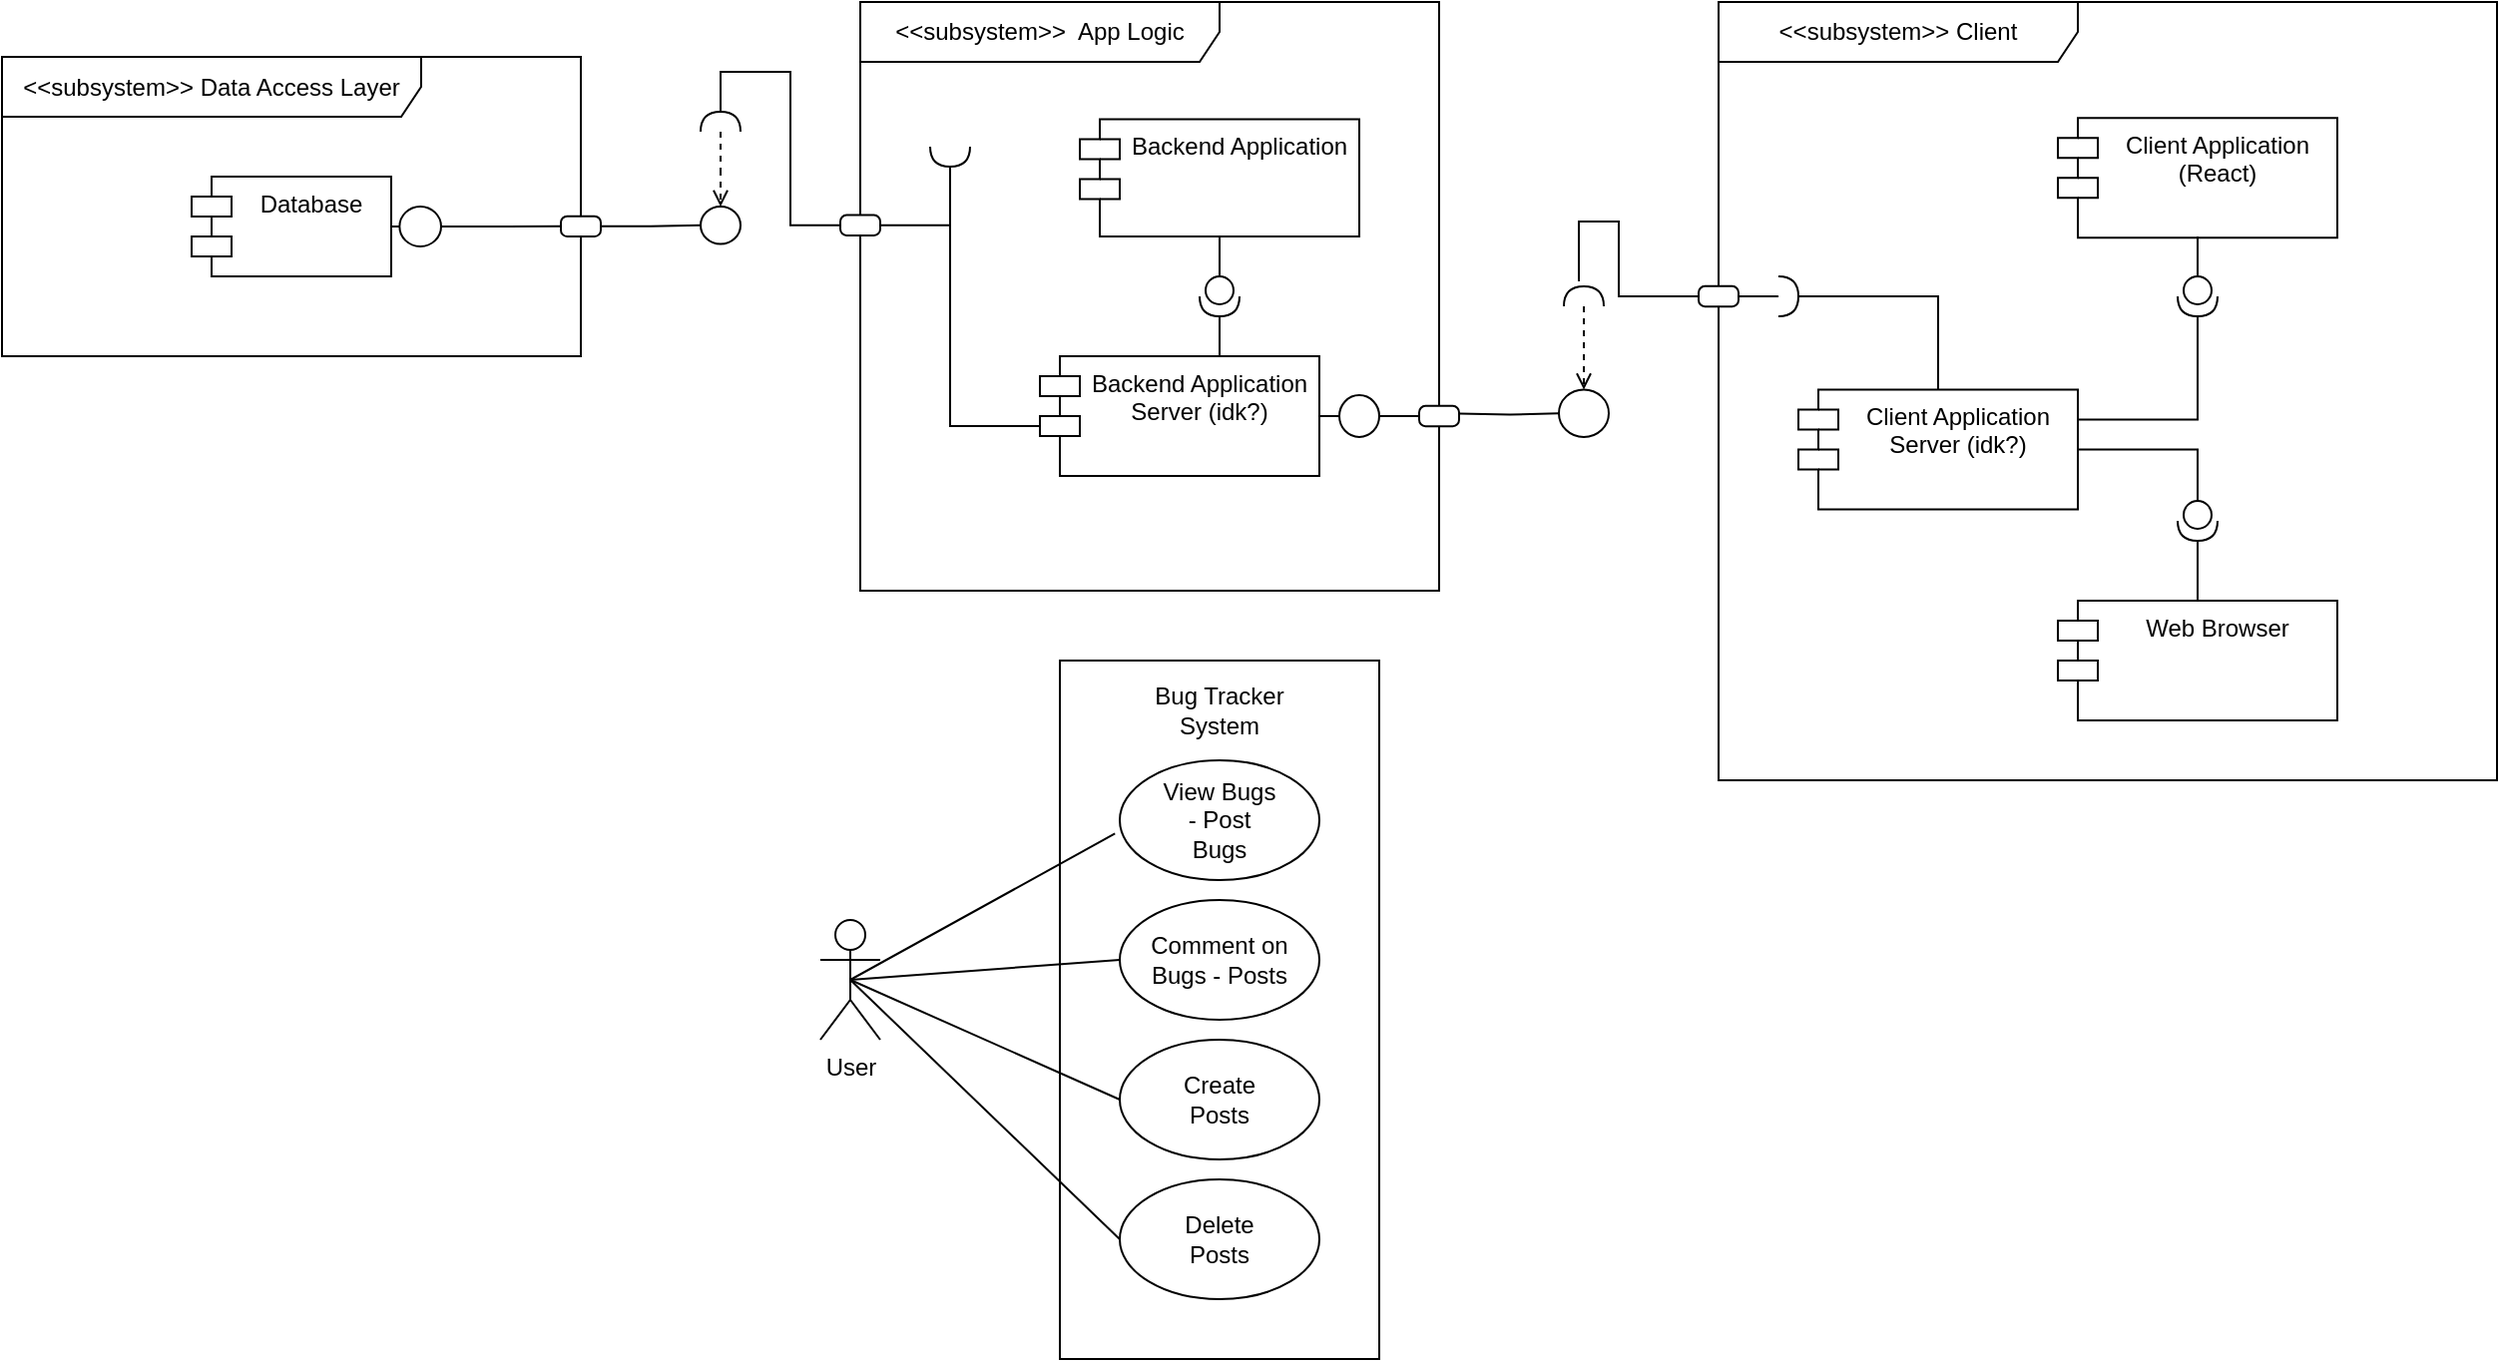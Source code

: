 <mxfile version="20.8.16" type="device"><diagram name="Page-1" id="Sip1bfrAfyh-3h9F-ML-"><mxGraphModel dx="1593" dy="929" grid="1" gridSize="10" guides="1" tooltips="1" connect="1" arrows="1" fold="1" page="1" pageScale="1" pageWidth="850" pageHeight="1100" math="0" shadow="0"><root><mxCell id="0"/><mxCell id="1" parent="0"/><mxCell id="_P7fDKfrUohSCWEo29nH-3" value="&amp;lt;&amp;lt;subsystem&amp;gt;&amp;gt; Data Access Layer" style="shape=umlFrame;whiteSpace=wrap;html=1;pointerEvents=0;width=210;height=30;" parent="1" vertex="1"><mxGeometry x="40" y="157.5" width="290" height="150" as="geometry"/></mxCell><mxCell id="_P7fDKfrUohSCWEo29nH-4" value="Database&#10;" style="shape=module;align=left;spacingLeft=20;align=center;verticalAlign=top;" parent="1" vertex="1"><mxGeometry x="135" y="217.5" width="100" height="50" as="geometry"/></mxCell><mxCell id="_P7fDKfrUohSCWEo29nH-5" value="&amp;lt;&amp;lt;subsystem&amp;gt;&amp;gt; Client" style="shape=umlFrame;whiteSpace=wrap;html=1;pointerEvents=0;width=180;height=30;" parent="1" vertex="1"><mxGeometry x="900" y="130" width="390" height="390" as="geometry"/></mxCell><mxCell id="_P7fDKfrUohSCWEo29nH-6" value="Backend Application&#10;" style="shape=module;align=left;spacingLeft=20;align=center;verticalAlign=top;" parent="1" vertex="1"><mxGeometry x="580" y="188.74" width="140" height="58.76" as="geometry"/></mxCell><mxCell id="_P7fDKfrUohSCWEo29nH-31" style="edgeStyle=orthogonalEdgeStyle;rounded=0;jumpSize=3;orthogonalLoop=1;jettySize=auto;html=1;exitX=0;exitY=0;exitDx=0;exitDy=35;exitPerimeter=0;endArrow=none;endFill=0;entryX=1;entryY=0.5;entryDx=0;entryDy=0;entryPerimeter=0;" parent="1" source="_P7fDKfrUohSCWEo29nH-9" target="_P7fDKfrUohSCWEo29nH-29" edge="1"><mxGeometry relative="1" as="geometry"/></mxCell><mxCell id="_P7fDKfrUohSCWEo29nH-37" value="" style="edgeStyle=orthogonalEdgeStyle;rounded=0;jumpSize=3;orthogonalLoop=1;jettySize=auto;html=1;endArrow=none;endFill=0;" parent="1" source="_P7fDKfrUohSCWEo29nH-9" target="_P7fDKfrUohSCWEo29nH-36" edge="1"><mxGeometry relative="1" as="geometry"/></mxCell><mxCell id="_P7fDKfrUohSCWEo29nH-9" value="Backend Application&#10;Server (idk?)" style="shape=module;align=left;spacingLeft=20;align=center;verticalAlign=top;" parent="1" vertex="1"><mxGeometry x="560" y="307.5" width="140" height="60" as="geometry"/></mxCell><mxCell id="_P7fDKfrUohSCWEo29nH-10" value="&amp;lt;&amp;lt;subsystem&amp;gt;&amp;gt;&amp;nbsp; App Logic&lt;br&gt;" style="shape=umlFrame;whiteSpace=wrap;html=1;pointerEvents=0;width=180;height=30;" parent="1" vertex="1"><mxGeometry x="470" y="130" width="290" height="295" as="geometry"/></mxCell><mxCell id="_P7fDKfrUohSCWEo29nH-11" value="Client Application&#10;(React)" style="shape=module;align=left;spacingLeft=20;align=center;verticalAlign=top;" parent="1" vertex="1"><mxGeometry x="1070" y="188.12" width="140" height="60" as="geometry"/></mxCell><mxCell id="_P7fDKfrUohSCWEo29nH-61" value="" style="edgeStyle=orthogonalEdgeStyle;rounded=0;jumpSize=2;orthogonalLoop=1;jettySize=auto;html=1;endArrow=none;endFill=0;startSize=6;entryX=0;entryY=0.5;entryDx=0;entryDy=0;entryPerimeter=0;" parent="1" source="_P7fDKfrUohSCWEo29nH-12" target="_P7fDKfrUohSCWEo29nH-57" edge="1"><mxGeometry relative="1" as="geometry"/></mxCell><mxCell id="_P7fDKfrUohSCWEo29nH-12" value="Client Application&#10;Server (idk?)" style="shape=module;align=left;spacingLeft=20;align=center;verticalAlign=top;gradientColor=none;" parent="1" vertex="1"><mxGeometry x="940" y="324.21" width="140" height="60" as="geometry"/></mxCell><mxCell id="_P7fDKfrUohSCWEo29nH-13" value="Web Browser" style="shape=module;align=left;spacingLeft=20;align=center;verticalAlign=top;" parent="1" vertex="1"><mxGeometry x="1070" y="430" width="140" height="60" as="geometry"/></mxCell><mxCell id="_P7fDKfrUohSCWEo29nH-18" value="" style="edgeStyle=orthogonalEdgeStyle;rounded=0;orthogonalLoop=1;jettySize=auto;html=1;endArrow=none;endFill=0;" parent="1" source="_P7fDKfrUohSCWEo29nH-14" target="_P7fDKfrUohSCWEo29nH-17" edge="1"><mxGeometry relative="1" as="geometry"/></mxCell><mxCell id="_P7fDKfrUohSCWEo29nH-14" value="" style="shape=umlBoundary;whiteSpace=wrap;html=1;" parent="1" vertex="1"><mxGeometry x="235" y="232.5" width="25" height="20" as="geometry"/></mxCell><mxCell id="_P7fDKfrUohSCWEo29nH-21" value="" style="edgeStyle=orthogonalEdgeStyle;rounded=0;orthogonalLoop=1;jettySize=auto;html=1;endArrow=none;endFill=0;" parent="1" source="_P7fDKfrUohSCWEo29nH-17" target="_P7fDKfrUohSCWEo29nH-20" edge="1"><mxGeometry relative="1" as="geometry"/></mxCell><mxCell id="_P7fDKfrUohSCWEo29nH-17" value="" style="rounded=1;whiteSpace=wrap;html=1;arcSize=31;" parent="1" vertex="1"><mxGeometry x="320" y="237.34" width="20" height="10.16" as="geometry"/></mxCell><mxCell id="_P7fDKfrUohSCWEo29nH-20" value="" style="ellipse;whiteSpace=wrap;html=1;rounded=1;arcSize=31;" parent="1" vertex="1"><mxGeometry x="390" y="232.49" width="20" height="18.75" as="geometry"/></mxCell><mxCell id="_P7fDKfrUohSCWEo29nH-26" value="" style="edgeStyle=orthogonalEdgeStyle;rounded=0;orthogonalLoop=1;jettySize=auto;html=1;endArrow=open;endFill=0;dashed=1;jumpSize=3;" parent="1" source="_P7fDKfrUohSCWEo29nH-22" target="_P7fDKfrUohSCWEo29nH-20" edge="1"><mxGeometry relative="1" as="geometry"/></mxCell><mxCell id="_P7fDKfrUohSCWEo29nH-27" style="edgeStyle=orthogonalEdgeStyle;rounded=0;orthogonalLoop=1;jettySize=auto;html=1;entryX=0;entryY=0.5;entryDx=0;entryDy=0;endArrow=none;endFill=0;exitX=1;exitY=0.5;exitDx=0;exitDy=0;exitPerimeter=0;" parent="1" source="_P7fDKfrUohSCWEo29nH-22" target="_P7fDKfrUohSCWEo29nH-23" edge="1"><mxGeometry relative="1" as="geometry"/></mxCell><mxCell id="_P7fDKfrUohSCWEo29nH-22" value="" style="shape=requiredInterface;html=1;verticalLabelPosition=bottom;sketch=0;rotation=-90;" parent="1" vertex="1"><mxGeometry x="395" y="180" width="10" height="20" as="geometry"/></mxCell><mxCell id="_P7fDKfrUohSCWEo29nH-30" value="" style="edgeStyle=orthogonalEdgeStyle;rounded=0;jumpSize=3;orthogonalLoop=1;jettySize=auto;html=1;endArrow=none;endFill=0;entryX=1;entryY=0.5;entryDx=0;entryDy=0;entryPerimeter=0;" parent="1" source="_P7fDKfrUohSCWEo29nH-23" target="_P7fDKfrUohSCWEo29nH-29" edge="1"><mxGeometry relative="1" as="geometry"><Array as="points"/></mxGeometry></mxCell><mxCell id="_P7fDKfrUohSCWEo29nH-23" value="" style="rounded=1;whiteSpace=wrap;html=1;arcSize=31;" parent="1" vertex="1"><mxGeometry x="460" y="236.79" width="20" height="10.16" as="geometry"/></mxCell><mxCell id="_P7fDKfrUohSCWEo29nH-29" value="" style="shape=requiredInterface;html=1;verticalLabelPosition=bottom;sketch=0;rotation=90;" parent="1" vertex="1"><mxGeometry x="510" y="197.5" width="10" height="20" as="geometry"/></mxCell><mxCell id="_P7fDKfrUohSCWEo29nH-39" value="" style="edgeStyle=orthogonalEdgeStyle;rounded=0;jumpSize=3;orthogonalLoop=1;jettySize=auto;html=1;endArrow=none;endFill=0;" parent="1" source="_P7fDKfrUohSCWEo29nH-33" target="_P7fDKfrUohSCWEo29nH-6" edge="1"><mxGeometry relative="1" as="geometry"/></mxCell><mxCell id="_P7fDKfrUohSCWEo29nH-40" value="" style="edgeStyle=orthogonalEdgeStyle;rounded=0;jumpSize=3;orthogonalLoop=1;jettySize=auto;html=1;endArrow=none;endFill=0;" parent="1" source="_P7fDKfrUohSCWEo29nH-33" target="_P7fDKfrUohSCWEo29nH-9" edge="1"><mxGeometry relative="1" as="geometry"/></mxCell><mxCell id="_P7fDKfrUohSCWEo29nH-33" value="" style="shape=providedRequiredInterface;html=1;verticalLabelPosition=bottom;sketch=0;rotation=90;" parent="1" vertex="1"><mxGeometry x="640" y="267.5" width="20" height="20" as="geometry"/></mxCell><mxCell id="_P7fDKfrUohSCWEo29nH-42" value="" style="edgeStyle=orthogonalEdgeStyle;rounded=0;jumpSize=3;orthogonalLoop=1;jettySize=auto;html=1;endArrow=none;endFill=0;" parent="1" source="_P7fDKfrUohSCWEo29nH-36" edge="1"><mxGeometry relative="1" as="geometry"><mxPoint x="750" y="336.25" as="targetPoint"/></mxGeometry></mxCell><mxCell id="_P7fDKfrUohSCWEo29nH-36" value="" style="ellipse;whiteSpace=wrap;html=1;verticalAlign=top;spacingLeft=20;" parent="1" vertex="1"><mxGeometry x="710" y="327.03" width="20" height="20.93" as="geometry"/></mxCell><mxCell id="_P7fDKfrUohSCWEo29nH-46" value="" style="edgeStyle=orthogonalEdgeStyle;rounded=0;jumpSize=3;orthogonalLoop=1;jettySize=auto;html=1;endArrow=none;endFill=0;" parent="1" target="_P7fDKfrUohSCWEo29nH-45" edge="1"><mxGeometry relative="1" as="geometry"><mxPoint x="770" y="336.25" as="sourcePoint"/></mxGeometry></mxCell><mxCell id="_P7fDKfrUohSCWEo29nH-45" value="" style="ellipse;whiteSpace=wrap;html=1;verticalAlign=top;rounded=1;spacingLeft=20;" parent="1" vertex="1"><mxGeometry x="820" y="324.21" width="25" height="23.75" as="geometry"/></mxCell><mxCell id="_P7fDKfrUohSCWEo29nH-48" value="" style="edgeStyle=orthogonalEdgeStyle;rounded=0;jumpSize=2;orthogonalLoop=1;jettySize=auto;html=1;endArrow=open;endFill=0;dashed=1;startSize=6;" parent="1" source="_P7fDKfrUohSCWEo29nH-47" target="_P7fDKfrUohSCWEo29nH-45" edge="1"><mxGeometry relative="1" as="geometry"/></mxCell><mxCell id="_P7fDKfrUohSCWEo29nH-47" value="" style="shape=requiredInterface;html=1;verticalLabelPosition=bottom;sketch=0;rotation=-90;" parent="1" vertex="1"><mxGeometry x="827.5" y="267.5" width="10" height="20" as="geometry"/></mxCell><mxCell id="_P7fDKfrUohSCWEo29nH-49" value="" style="rounded=1;whiteSpace=wrap;html=1;arcSize=31;" parent="1" vertex="1"><mxGeometry x="750" y="332.42" width="20" height="10.16" as="geometry"/></mxCell><mxCell id="_P7fDKfrUohSCWEo29nH-51" value="" style="edgeStyle=orthogonalEdgeStyle;rounded=0;jumpSize=2;orthogonalLoop=1;jettySize=auto;html=1;endArrow=none;endFill=0;startSize=6;" parent="1" source="_P7fDKfrUohSCWEo29nH-50" edge="1"><mxGeometry relative="1" as="geometry"><mxPoint x="830" y="270" as="targetPoint"/><Array as="points"><mxPoint x="850" y="278"/><mxPoint x="850" y="240"/></Array></mxGeometry></mxCell><mxCell id="_P7fDKfrUohSCWEo29nH-50" value="" style="rounded=1;whiteSpace=wrap;html=1;arcSize=31;" parent="1" vertex="1"><mxGeometry x="890" y="272.42" width="20" height="10.16" as="geometry"/></mxCell><mxCell id="_P7fDKfrUohSCWEo29nH-54" value="" style="edgeStyle=orthogonalEdgeStyle;rounded=0;jumpSize=2;orthogonalLoop=1;jettySize=auto;html=1;endArrow=none;endFill=0;startSize=6;" parent="1" source="_P7fDKfrUohSCWEo29nH-53" target="_P7fDKfrUohSCWEo29nH-50" edge="1"><mxGeometry relative="1" as="geometry"><Array as="points"><mxPoint x="935" y="280"/></Array></mxGeometry></mxCell><mxCell id="_P7fDKfrUohSCWEo29nH-55" value="" style="edgeStyle=orthogonalEdgeStyle;rounded=0;jumpSize=2;orthogonalLoop=1;jettySize=auto;html=1;endArrow=none;endFill=0;startSize=6;" parent="1" source="_P7fDKfrUohSCWEo29nH-53" target="_P7fDKfrUohSCWEo29nH-12" edge="1"><mxGeometry relative="1" as="geometry"><Array as="points"><mxPoint x="1010" y="278"/><mxPoint x="1010" y="278"/></Array></mxGeometry></mxCell><mxCell id="_P7fDKfrUohSCWEo29nH-53" value="" style="shape=requiredInterface;html=1;verticalLabelPosition=bottom;sketch=0;rotation=0;" parent="1" vertex="1"><mxGeometry x="930" y="267.5" width="10" height="20" as="geometry"/></mxCell><mxCell id="_P7fDKfrUohSCWEo29nH-62" value="" style="edgeStyle=orthogonalEdgeStyle;rounded=0;jumpSize=2;orthogonalLoop=1;jettySize=auto;html=1;endArrow=none;endFill=0;startSize=6;" parent="1" source="_P7fDKfrUohSCWEo29nH-57" target="_P7fDKfrUohSCWEo29nH-13" edge="1"><mxGeometry relative="1" as="geometry"/></mxCell><mxCell id="_P7fDKfrUohSCWEo29nH-57" value="" style="shape=providedRequiredInterface;html=1;verticalLabelPosition=bottom;sketch=0;gradientColor=none;rotation=90;" parent="1" vertex="1"><mxGeometry x="1130" y="380" width="20" height="20" as="geometry"/></mxCell><mxCell id="_P7fDKfrUohSCWEo29nH-64" value="" style="edgeStyle=orthogonalEdgeStyle;rounded=0;jumpSize=2;orthogonalLoop=1;jettySize=auto;html=1;endArrow=none;endFill=0;startSize=6;" parent="1" source="_P7fDKfrUohSCWEo29nH-63" target="_P7fDKfrUohSCWEo29nH-11" edge="1"><mxGeometry relative="1" as="geometry"/></mxCell><mxCell id="_P7fDKfrUohSCWEo29nH-69" style="edgeStyle=orthogonalEdgeStyle;rounded=0;jumpSize=2;orthogonalLoop=1;jettySize=auto;html=1;endArrow=none;endFill=0;startSize=6;entryX=1;entryY=0.25;entryDx=0;entryDy=0;exitX=1;exitY=0.5;exitDx=0;exitDy=0;exitPerimeter=0;" parent="1" source="_P7fDKfrUohSCWEo29nH-63" target="_P7fDKfrUohSCWEo29nH-12" edge="1"><mxGeometry relative="1" as="geometry"/></mxCell><mxCell id="_P7fDKfrUohSCWEo29nH-70" value="" style="edgeStyle=orthogonalEdgeStyle;rounded=0;jumpSize=2;orthogonalLoop=1;jettySize=auto;html=1;endArrow=none;endFill=0;startSize=6;" parent="1" source="_P7fDKfrUohSCWEo29nH-63" target="_P7fDKfrUohSCWEo29nH-11" edge="1"><mxGeometry relative="1" as="geometry"/></mxCell><mxCell id="_P7fDKfrUohSCWEo29nH-71" value="" style="edgeStyle=orthogonalEdgeStyle;rounded=0;jumpSize=2;orthogonalLoop=1;jettySize=auto;html=1;endArrow=none;endFill=0;startSize=6;" parent="1" source="_P7fDKfrUohSCWEo29nH-63" target="_P7fDKfrUohSCWEo29nH-11" edge="1"><mxGeometry relative="1" as="geometry"/></mxCell><mxCell id="_P7fDKfrUohSCWEo29nH-63" value="" style="shape=providedRequiredInterface;html=1;verticalLabelPosition=bottom;sketch=0;gradientColor=none;rotation=90;" parent="1" vertex="1"><mxGeometry x="1130" y="267.5" width="20" height="20" as="geometry"/></mxCell><mxCell id="tesZy5FtuAuTuEe0mcoN-1" value="User&lt;br&gt;" style="shape=umlActor;verticalLabelPosition=bottom;verticalAlign=top;html=1;outlineConnect=0;" vertex="1" parent="1"><mxGeometry x="450" y="590" width="30" height="60" as="geometry"/></mxCell><mxCell id="tesZy5FtuAuTuEe0mcoN-3" value="" style="rounded=0;whiteSpace=wrap;html=1;" vertex="1" parent="1"><mxGeometry x="570" y="460" width="160" height="350" as="geometry"/></mxCell><mxCell id="tesZy5FtuAuTuEe0mcoN-7" value="Bug Tracker System" style="text;html=1;strokeColor=none;fillColor=none;align=center;verticalAlign=middle;whiteSpace=wrap;rounded=0;" vertex="1" parent="1"><mxGeometry x="605" y="470" width="90" height="30" as="geometry"/></mxCell><mxCell id="tesZy5FtuAuTuEe0mcoN-8" value="" style="ellipse;whiteSpace=wrap;html=1;" vertex="1" parent="1"><mxGeometry x="600" y="510" width="100" height="60" as="geometry"/></mxCell><mxCell id="tesZy5FtuAuTuEe0mcoN-9" value="Comment on Bugs - Posts" style="ellipse;whiteSpace=wrap;html=1;" vertex="1" parent="1"><mxGeometry x="600" y="580" width="100" height="60" as="geometry"/></mxCell><mxCell id="tesZy5FtuAuTuEe0mcoN-10" value="" style="ellipse;whiteSpace=wrap;html=1;" vertex="1" parent="1"><mxGeometry x="600" y="650" width="100" height="60" as="geometry"/></mxCell><mxCell id="tesZy5FtuAuTuEe0mcoN-12" value="" style="ellipse;whiteSpace=wrap;html=1;" vertex="1" parent="1"><mxGeometry x="600" y="720" width="100" height="60" as="geometry"/></mxCell><mxCell id="tesZy5FtuAuTuEe0mcoN-13" value="View Bugs - Post Bugs" style="text;html=1;strokeColor=none;fillColor=none;align=center;verticalAlign=middle;whiteSpace=wrap;rounded=0;" vertex="1" parent="1"><mxGeometry x="620" y="525" width="60" height="30" as="geometry"/></mxCell><mxCell id="tesZy5FtuAuTuEe0mcoN-15" value="Create Posts" style="text;html=1;strokeColor=none;fillColor=none;align=center;verticalAlign=middle;whiteSpace=wrap;rounded=0;" vertex="1" parent="1"><mxGeometry x="620" y="665" width="60" height="30" as="geometry"/></mxCell><mxCell id="tesZy5FtuAuTuEe0mcoN-16" value="Delete Posts" style="text;html=1;strokeColor=none;fillColor=none;align=center;verticalAlign=middle;whiteSpace=wrap;rounded=0;" vertex="1" parent="1"><mxGeometry x="620" y="735" width="60" height="30" as="geometry"/></mxCell><mxCell id="tesZy5FtuAuTuEe0mcoN-26" value="" style="endArrow=none;html=1;rounded=0;entryX=-0.024;entryY=0.612;entryDx=0;entryDy=0;entryPerimeter=0;exitX=0.5;exitY=0.5;exitDx=0;exitDy=0;exitPerimeter=0;" edge="1" parent="1" source="tesZy5FtuAuTuEe0mcoN-1" target="tesZy5FtuAuTuEe0mcoN-8"><mxGeometry width="50" height="50" relative="1" as="geometry"><mxPoint x="470" y="620" as="sourcePoint"/><mxPoint x="570" y="570" as="targetPoint"/></mxGeometry></mxCell><mxCell id="tesZy5FtuAuTuEe0mcoN-27" value="" style="endArrow=none;html=1;rounded=0;entryX=0;entryY=0.5;entryDx=0;entryDy=0;exitX=0.5;exitY=0.5;exitDx=0;exitDy=0;exitPerimeter=0;" edge="1" parent="1" source="tesZy5FtuAuTuEe0mcoN-1" target="tesZy5FtuAuTuEe0mcoN-9"><mxGeometry width="50" height="50" relative="1" as="geometry"><mxPoint x="480" y="610" as="sourcePoint"/><mxPoint x="607.6" y="556.72" as="targetPoint"/></mxGeometry></mxCell><mxCell id="tesZy5FtuAuTuEe0mcoN-28" value="" style="endArrow=none;html=1;rounded=0;entryX=0;entryY=0.5;entryDx=0;entryDy=0;exitX=0.5;exitY=0.5;exitDx=0;exitDy=0;exitPerimeter=0;" edge="1" parent="1" source="tesZy5FtuAuTuEe0mcoN-1" target="tesZy5FtuAuTuEe0mcoN-10"><mxGeometry width="50" height="50" relative="1" as="geometry"><mxPoint x="480" y="610" as="sourcePoint"/><mxPoint x="610" y="620" as="targetPoint"/></mxGeometry></mxCell><mxCell id="tesZy5FtuAuTuEe0mcoN-30" value="" style="endArrow=none;html=1;rounded=0;entryX=0;entryY=0.5;entryDx=0;entryDy=0;exitX=0.5;exitY=0.5;exitDx=0;exitDy=0;exitPerimeter=0;" edge="1" parent="1" source="tesZy5FtuAuTuEe0mcoN-1" target="tesZy5FtuAuTuEe0mcoN-12"><mxGeometry width="50" height="50" relative="1" as="geometry"><mxPoint x="500" y="680" as="sourcePoint"/><mxPoint x="610" y="690" as="targetPoint"/></mxGeometry></mxCell></root></mxGraphModel></diagram></mxfile>